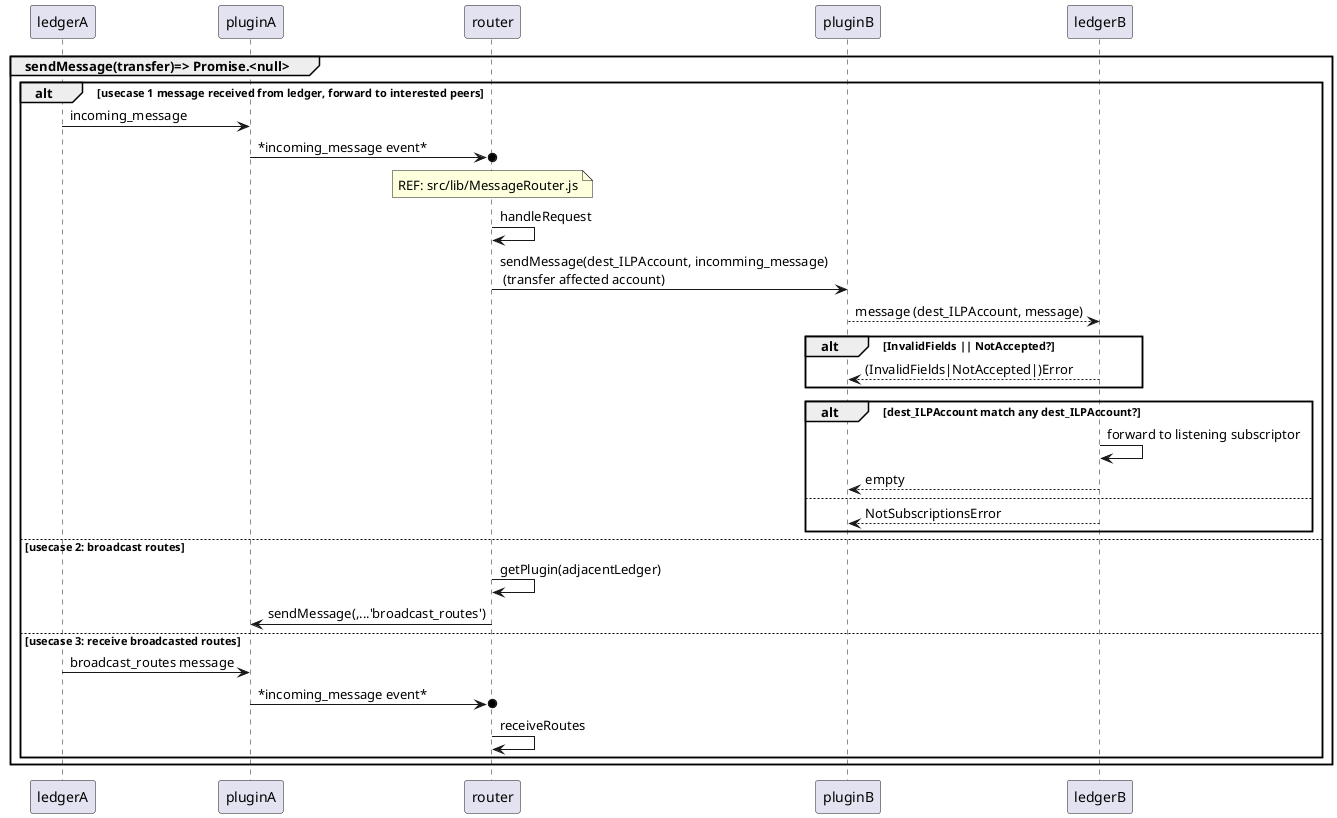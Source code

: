 @startuml

group sendMessage(transfer)=> Promise.<null>
  alt  usecase 1 message received from ledger, forward to interested peers
      ledgerA -> pluginA : incoming_message
      pluginA ->o router : *incoming_message event*
      note over router: REF: src/lib/MessageRouter.js
      router -> router   : handleRequest
      router -> pluginB  : sendMessage(dest_ILPAccount, incomming_message) \n (transfer affected account)
      pluginB --> ledgerB : message (dest_ILPAccount, message)
      alt InvalidFields || NotAccepted?
          ledgerB --> pluginB : (InvalidFields|NotAccepted|)Error
      end
      alt dest_ILPAccount match any dest_ILPAccount?
          ledgerB -> ledgerB : forward to listening subscriptor
          ledgerB --> pluginB : empty
      else
          ledgerB --> pluginB : NotSubscriptionsError
      end
  else usecase 2: broadcast routes
      router -> router : getPlugin(adjacentLedger)
      router -> pluginA : sendMessage(,...'broadcast_routes')
  else usecase 3: receive broadcasted routes
      ledgerA -> pluginA : broadcast_routes message 
      pluginA ->o router : *incoming_message event*
      router -> router   : receiveRoutes
  end
end

@enduml
